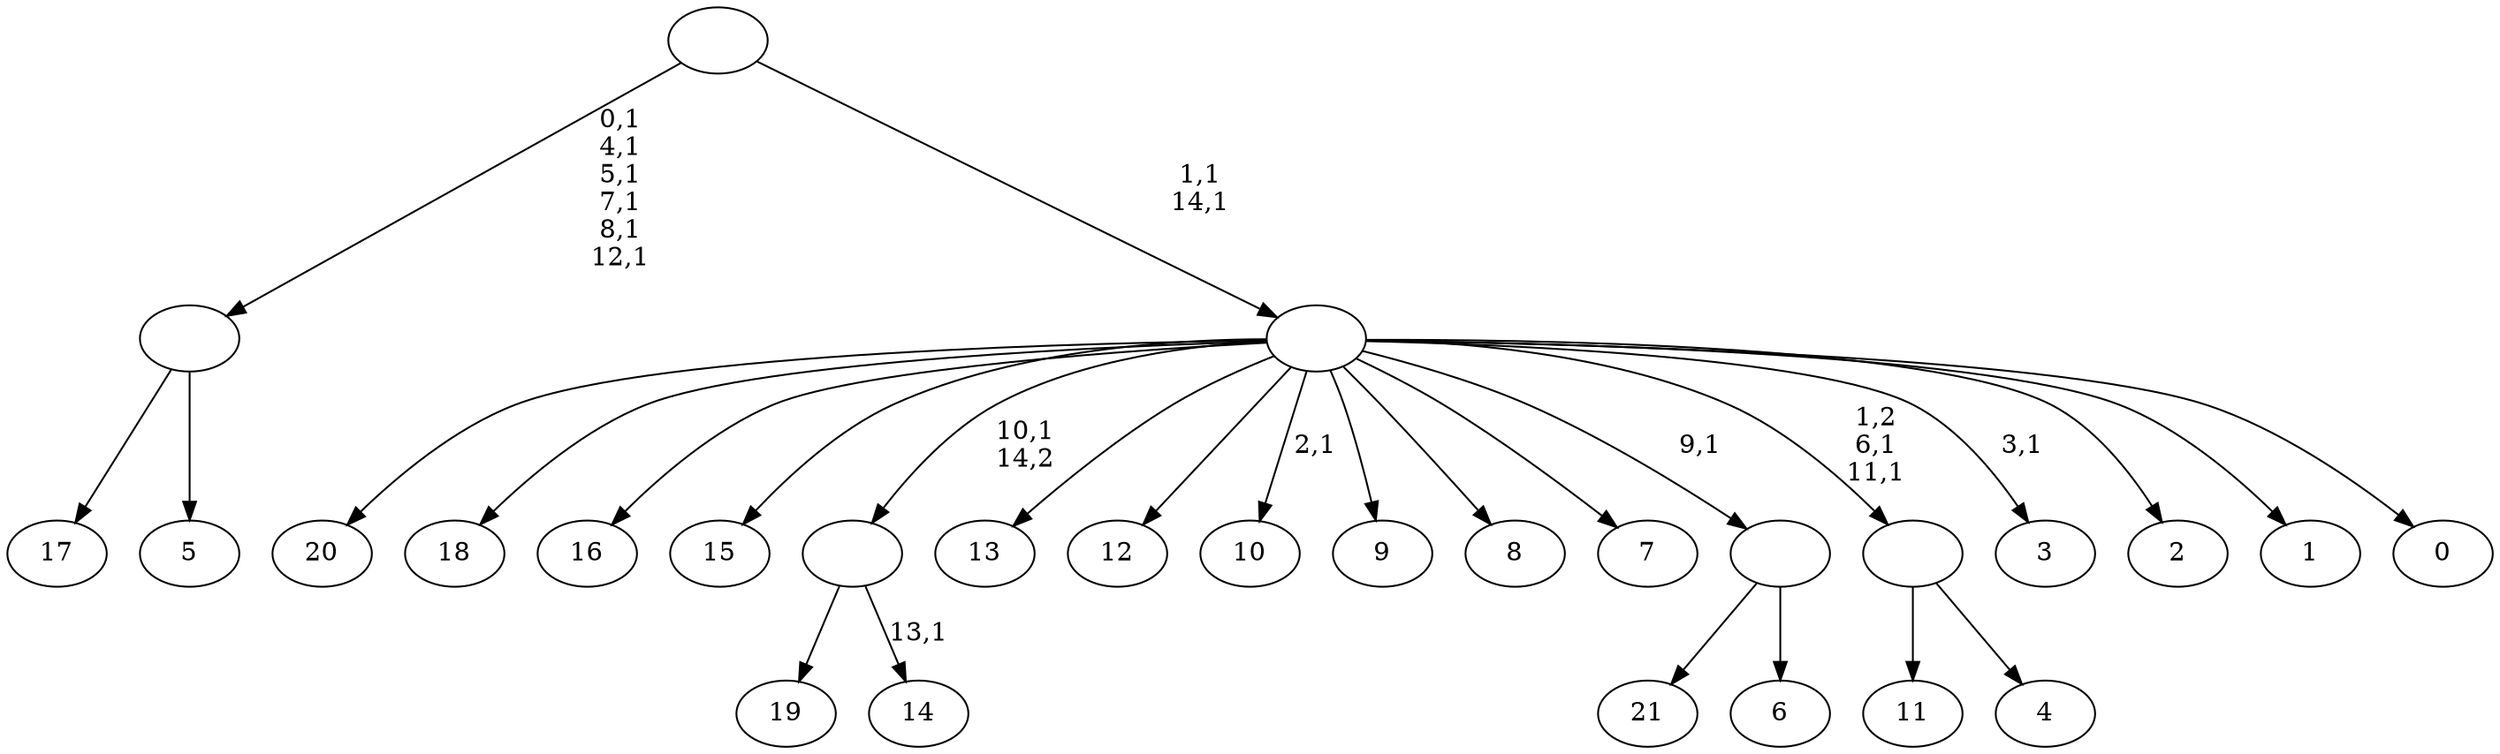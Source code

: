 digraph T {
	37 [label="21"]
	36 [label="20"]
	35 [label="19"]
	34 [label="18"]
	33 [label="17"]
	32 [label="16"]
	31 [label="15"]
	30 [label="14"]
	28 [label=""]
	27 [label="13"]
	26 [label="12"]
	25 [label="11"]
	24 [label="10"]
	22 [label="9"]
	21 [label="8"]
	20 [label="7"]
	19 [label="6"]
	18 [label=""]
	17 [label="5"]
	16 [label=""]
	10 [label="4"]
	9 [label=""]
	7 [label="3"]
	5 [label="2"]
	4 [label="1"]
	3 [label="0"]
	2 [label=""]
	0 [label=""]
	28 -> 30 [label="13,1"]
	28 -> 35 [label=""]
	18 -> 37 [label=""]
	18 -> 19 [label=""]
	16 -> 33 [label=""]
	16 -> 17 [label=""]
	9 -> 25 [label=""]
	9 -> 10 [label=""]
	2 -> 7 [label="3,1"]
	2 -> 9 [label="1,2\n6,1\n11,1"]
	2 -> 24 [label="2,1"]
	2 -> 36 [label=""]
	2 -> 34 [label=""]
	2 -> 32 [label=""]
	2 -> 31 [label=""]
	2 -> 28 [label="10,1\n14,2"]
	2 -> 27 [label=""]
	2 -> 26 [label=""]
	2 -> 22 [label=""]
	2 -> 21 [label=""]
	2 -> 20 [label=""]
	2 -> 18 [label="9,1"]
	2 -> 5 [label=""]
	2 -> 4 [label=""]
	2 -> 3 [label=""]
	0 -> 2 [label="1,1\n14,1"]
	0 -> 16 [label="0,1\n4,1\n5,1\n7,1\n8,1\n12,1"]
}
